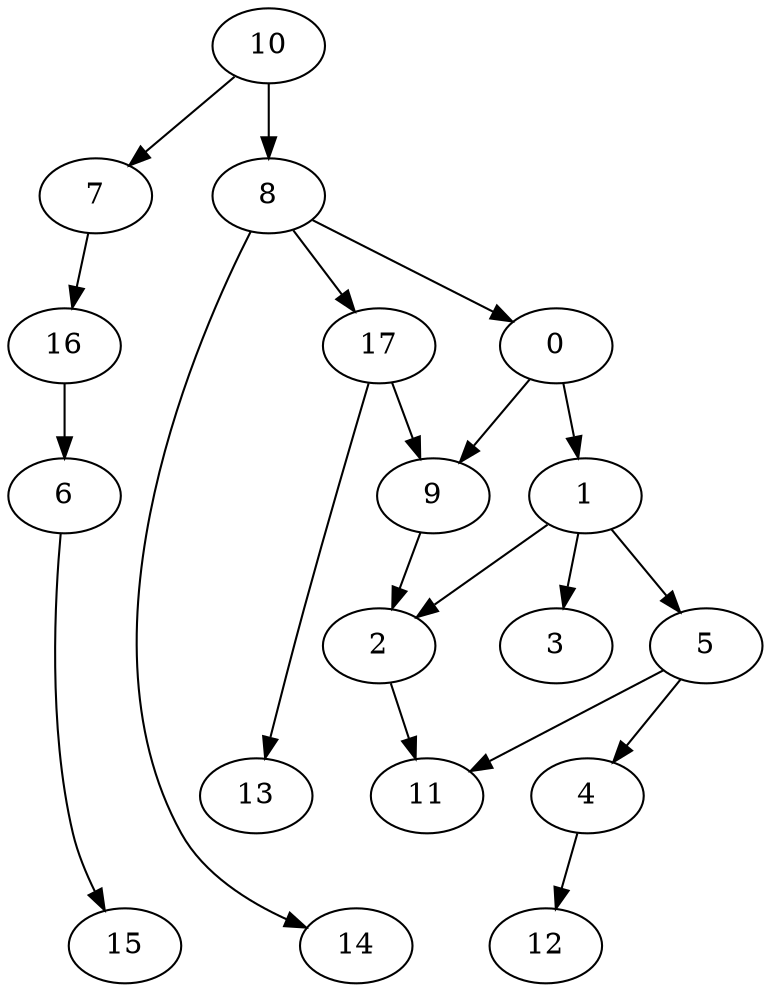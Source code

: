 digraph G {
    0;
    1;
    9;
    2;
    3;
    5;
    11;
    4;
    12;
    6;
    15;
    7;
    16;
    8;
    14;
    17;
    13;
    10;
    0 -> 1 [weight=0];
    0 -> 9 [weight=0];
    1 -> 2 [weight=0];
    1 -> 3 [weight=0];
    1 -> 5 [weight=0];
    9 -> 2 [weight=0];
    2 -> 11 [weight=0];
    5 -> 4 [weight=0];
    5 -> 11 [weight=0];
    4 -> 12 [weight=0];
    6 -> 15 [weight=0];
    7 -> 16 [weight=0];
    16 -> 6 [weight=1];
    8 -> 0 [weight=0];
    8 -> 14 [weight=0];
    8 -> 17 [weight=0];
    17 -> 9 [weight=0];
    17 -> 13 [weight=0];
    10 -> 7 [weight=0];
    10 -> 8 [weight=1];
}

